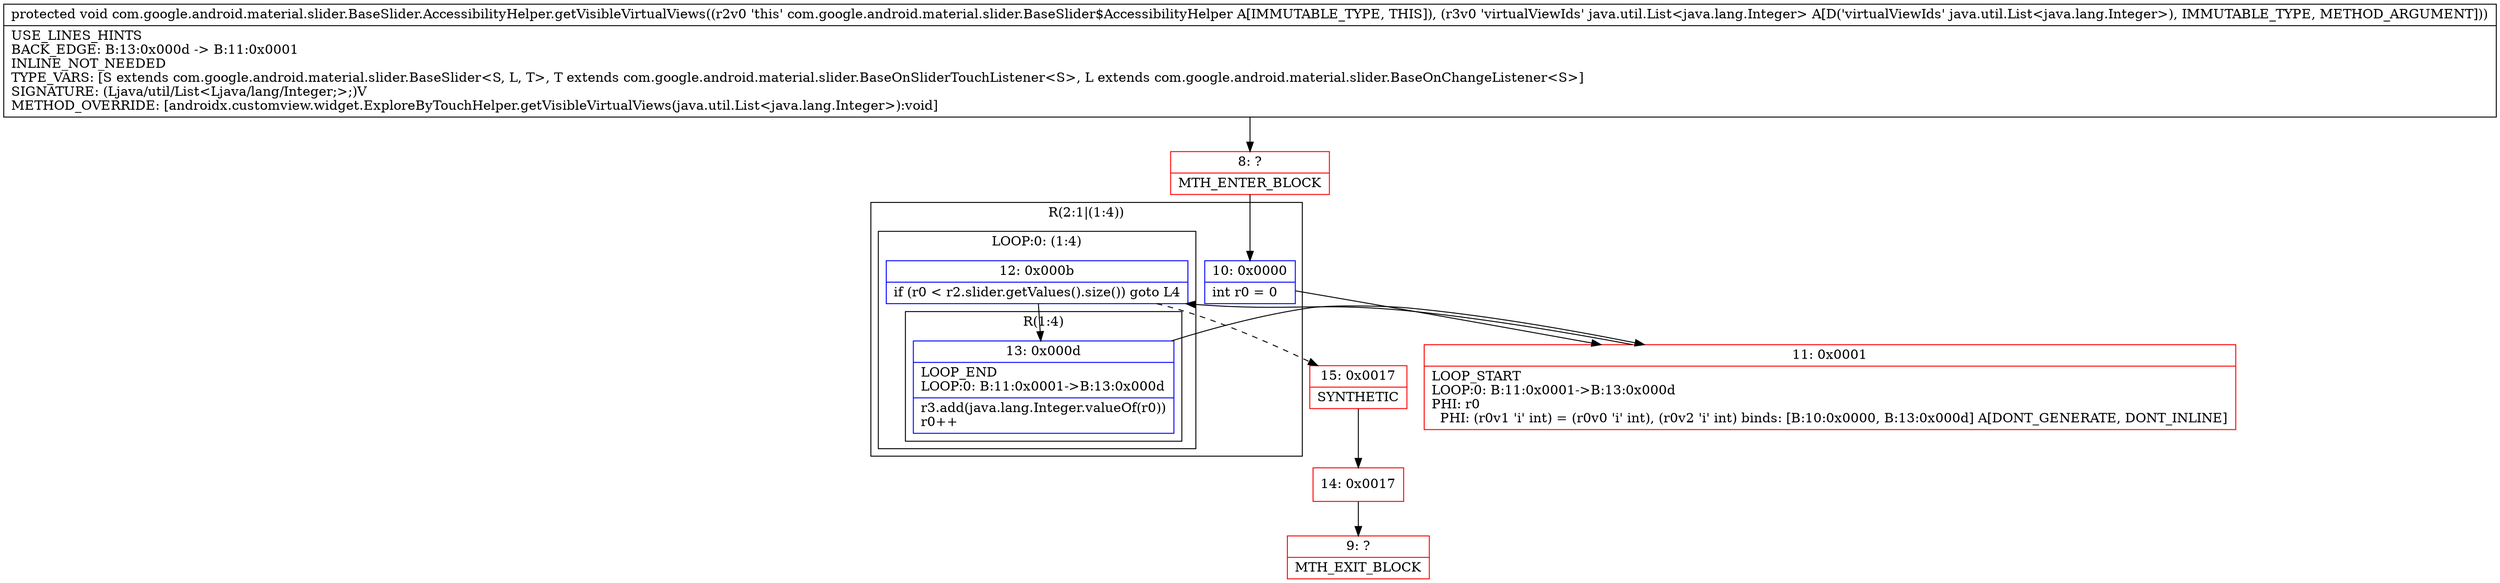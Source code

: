digraph "CFG forcom.google.android.material.slider.BaseSlider.AccessibilityHelper.getVisibleVirtualViews(Ljava\/util\/List;)V" {
subgraph cluster_Region_1226439187 {
label = "R(2:1|(1:4))";
node [shape=record,color=blue];
Node_10 [shape=record,label="{10\:\ 0x0000|int r0 = 0\l}"];
subgraph cluster_LoopRegion_458415153 {
label = "LOOP:0: (1:4)";
node [shape=record,color=blue];
Node_12 [shape=record,label="{12\:\ 0x000b|if (r0 \< r2.slider.getValues().size()) goto L4\l}"];
subgraph cluster_Region_1074209180 {
label = "R(1:4)";
node [shape=record,color=blue];
Node_13 [shape=record,label="{13\:\ 0x000d|LOOP_END\lLOOP:0: B:11:0x0001\-\>B:13:0x000d\l|r3.add(java.lang.Integer.valueOf(r0))\lr0++\l}"];
}
}
}
Node_8 [shape=record,color=red,label="{8\:\ ?|MTH_ENTER_BLOCK\l}"];
Node_11 [shape=record,color=red,label="{11\:\ 0x0001|LOOP_START\lLOOP:0: B:11:0x0001\-\>B:13:0x000d\lPHI: r0 \l  PHI: (r0v1 'i' int) = (r0v0 'i' int), (r0v2 'i' int) binds: [B:10:0x0000, B:13:0x000d] A[DONT_GENERATE, DONT_INLINE]\l}"];
Node_15 [shape=record,color=red,label="{15\:\ 0x0017|SYNTHETIC\l}"];
Node_14 [shape=record,color=red,label="{14\:\ 0x0017}"];
Node_9 [shape=record,color=red,label="{9\:\ ?|MTH_EXIT_BLOCK\l}"];
MethodNode[shape=record,label="{protected void com.google.android.material.slider.BaseSlider.AccessibilityHelper.getVisibleVirtualViews((r2v0 'this' com.google.android.material.slider.BaseSlider$AccessibilityHelper A[IMMUTABLE_TYPE, THIS]), (r3v0 'virtualViewIds' java.util.List\<java.lang.Integer\> A[D('virtualViewIds' java.util.List\<java.lang.Integer\>), IMMUTABLE_TYPE, METHOD_ARGUMENT]))  | USE_LINES_HINTS\lBACK_EDGE: B:13:0x000d \-\> B:11:0x0001\lINLINE_NOT_NEEDED\lTYPE_VARS: [S extends com.google.android.material.slider.BaseSlider\<S, L, T\>, T extends com.google.android.material.slider.BaseOnSliderTouchListener\<S\>, L extends com.google.android.material.slider.BaseOnChangeListener\<S\>]\lSIGNATURE: (Ljava\/util\/List\<Ljava\/lang\/Integer;\>;)V\lMETHOD_OVERRIDE: [androidx.customview.widget.ExploreByTouchHelper.getVisibleVirtualViews(java.util.List\<java.lang.Integer\>):void]\l}"];
MethodNode -> Node_8;Node_10 -> Node_11;
Node_12 -> Node_13;
Node_12 -> Node_15[style=dashed];
Node_13 -> Node_11;
Node_8 -> Node_10;
Node_11 -> Node_12;
Node_15 -> Node_14;
Node_14 -> Node_9;
}

